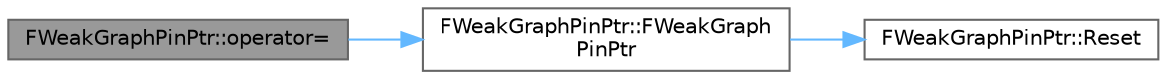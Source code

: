 digraph "FWeakGraphPinPtr::operator="
{
 // INTERACTIVE_SVG=YES
 // LATEX_PDF_SIZE
  bgcolor="transparent";
  edge [fontname=Helvetica,fontsize=10,labelfontname=Helvetica,labelfontsize=10];
  node [fontname=Helvetica,fontsize=10,shape=box,height=0.2,width=0.4];
  rankdir="LR";
  Node1 [id="Node000001",label="FWeakGraphPinPtr::operator=",height=0.2,width=0.4,color="gray40", fillcolor="grey60", style="filled", fontcolor="black",tooltip="Assign from another weak pointer."];
  Node1 -> Node2 [id="edge1_Node000001_Node000002",color="steelblue1",style="solid",tooltip=" "];
  Node2 [id="Node000002",label="FWeakGraphPinPtr::FWeakGraph\lPinPtr",height=0.2,width=0.4,color="grey40", fillcolor="white", style="filled",URL="$df/dd8/structFWeakGraphPinPtr.html#a0b07db37e1204cf00c011a0a7ac83362",tooltip="Default constructor."];
  Node2 -> Node3 [id="edge2_Node000002_Node000003",color="steelblue1",style="solid",tooltip=" "];
  Node3 [id="Node000003",label="FWeakGraphPinPtr::Reset",height=0.2,width=0.4,color="grey40", fillcolor="white", style="filled",URL="$df/dd8/structFWeakGraphPinPtr.html#aaf4023c3f876dd099c10b347986c167b",tooltip="Reset the weak pointer back to NULL state."];
}
